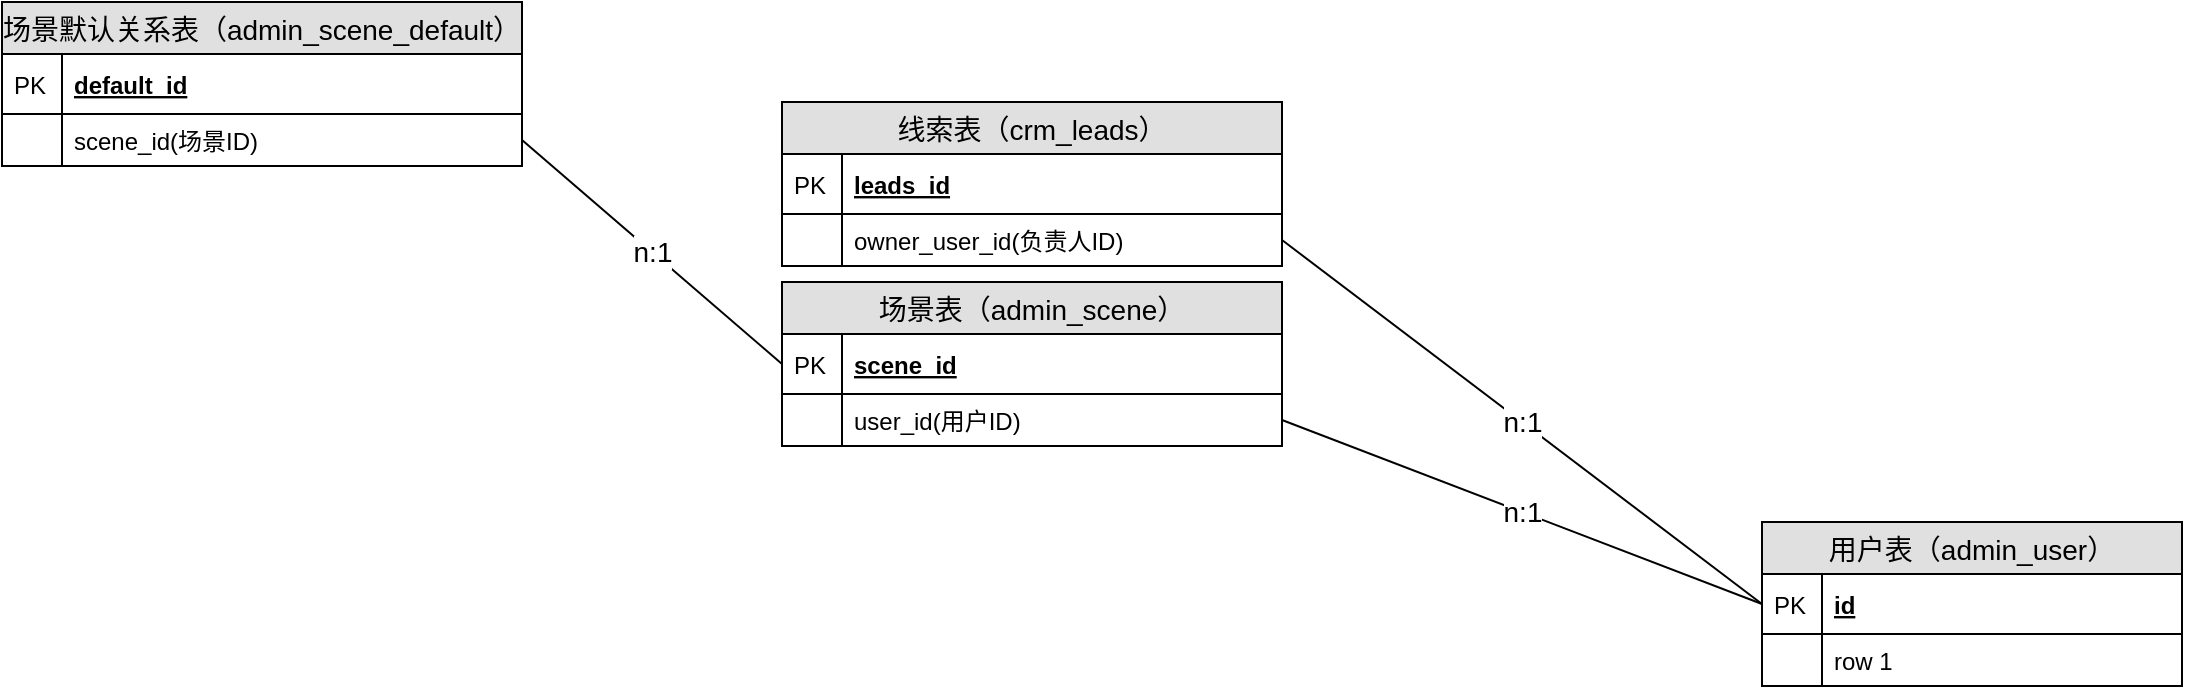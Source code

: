 <mxfile version="12.9.6" type="github">
  <diagram id="C5RBs43oDa-KdzZeNtuy" name="Page-1">
    <mxGraphModel dx="1422" dy="769" grid="1" gridSize="10" guides="1" tooltips="1" connect="1" arrows="1" fold="1" page="1" pageScale="1" pageWidth="1600" pageHeight="1200" math="0" shadow="0">
      <root>
        <mxCell id="WIyWlLk6GJQsqaUBKTNV-0" />
        <mxCell id="WIyWlLk6GJQsqaUBKTNV-1" parent="WIyWlLk6GJQsqaUBKTNV-0" />
        <mxCell id="EePN9EcoQUmpTNSV2LCe-177" value="线索表（crm_leads）" style="swimlane;fontStyle=0;childLayout=stackLayout;horizontal=1;startSize=26;fillColor=#e0e0e0;horizontalStack=0;resizeParent=1;resizeParentMax=0;resizeLast=0;collapsible=1;marginBottom=0;swimlaneFillColor=#ffffff;align=center;fontSize=14;" parent="WIyWlLk6GJQsqaUBKTNV-1" vertex="1">
          <mxGeometry x="700" y="130" width="250" height="82" as="geometry">
            <mxRectangle x="700" y="130" width="160" height="26" as="alternateBounds" />
          </mxGeometry>
        </mxCell>
        <mxCell id="EePN9EcoQUmpTNSV2LCe-178" value="leads_id" style="shape=partialRectangle;top=0;left=0;right=0;bottom=1;align=left;verticalAlign=middle;fillColor=none;spacingLeft=34;spacingRight=4;overflow=hidden;rotatable=0;points=[[0,0.5],[1,0.5]];portConstraint=eastwest;dropTarget=0;fontStyle=5;fontSize=12;" parent="EePN9EcoQUmpTNSV2LCe-177" vertex="1">
          <mxGeometry y="26" width="250" height="30" as="geometry" />
        </mxCell>
        <mxCell id="EePN9EcoQUmpTNSV2LCe-179" value="PK" style="shape=partialRectangle;top=0;left=0;bottom=0;fillColor=none;align=left;verticalAlign=middle;spacingLeft=4;spacingRight=4;overflow=hidden;rotatable=0;points=[];portConstraint=eastwest;part=1;fontSize=12;" parent="EePN9EcoQUmpTNSV2LCe-178" vertex="1" connectable="0">
          <mxGeometry width="30" height="30" as="geometry" />
        </mxCell>
        <mxCell id="EePN9EcoQUmpTNSV2LCe-180" value="owner_user_id(负责人ID)" style="shape=partialRectangle;top=0;left=0;right=0;bottom=0;align=left;verticalAlign=top;fillColor=none;spacingLeft=34;spacingRight=4;overflow=hidden;rotatable=0;points=[[0,0.5],[1,0.5]];portConstraint=eastwest;dropTarget=0;fontSize=12;" parent="EePN9EcoQUmpTNSV2LCe-177" vertex="1">
          <mxGeometry y="56" width="250" height="26" as="geometry" />
        </mxCell>
        <mxCell id="EePN9EcoQUmpTNSV2LCe-181" value="" style="shape=partialRectangle;top=0;left=0;bottom=0;fillColor=none;align=left;verticalAlign=top;spacingLeft=4;spacingRight=4;overflow=hidden;rotatable=0;points=[];portConstraint=eastwest;part=1;fontSize=12;" parent="EePN9EcoQUmpTNSV2LCe-180" vertex="1" connectable="0">
          <mxGeometry width="30" height="26" as="geometry" />
        </mxCell>
        <mxCell id="EePN9EcoQUmpTNSV2LCe-212" value="n:1" style="endArrow=none;html=1;rounded=0;fontSize=14;exitX=1;exitY=0.5;exitDx=0;exitDy=0;entryX=0;entryY=0.5;entryDx=0;entryDy=0;" parent="WIyWlLk6GJQsqaUBKTNV-1" source="EePN9EcoQUmpTNSV2LCe-220" target="EePN9EcoQUmpTNSV2LCe-191" edge="1">
          <mxGeometry relative="1" as="geometry">
            <mxPoint x="870" y="480" as="sourcePoint" />
            <mxPoint x="1080" y="460" as="targetPoint" />
          </mxGeometry>
        </mxCell>
        <mxCell id="EePN9EcoQUmpTNSV2LCe-215" value="n:1" style="endArrow=none;html=1;rounded=0;fontSize=14;exitX=1;exitY=0.5;exitDx=0;exitDy=0;entryX=0;entryY=0.5;entryDx=0;entryDy=0;" parent="WIyWlLk6GJQsqaUBKTNV-1" source="EePN9EcoQUmpTNSV2LCe-180" target="EePN9EcoQUmpTNSV2LCe-192" edge="1">
          <mxGeometry relative="1" as="geometry">
            <mxPoint x="1010" y="250" as="sourcePoint" />
            <mxPoint x="1170" y="250" as="targetPoint" />
          </mxGeometry>
        </mxCell>
        <mxCell id="EePN9EcoQUmpTNSV2LCe-80" value="场景表（admin_scene）" style="swimlane;fontStyle=0;childLayout=stackLayout;horizontal=1;startSize=26;fillColor=#e0e0e0;horizontalStack=0;resizeParent=1;resizeParentMax=0;resizeLast=0;collapsible=1;marginBottom=0;swimlaneFillColor=#ffffff;align=center;fontSize=14;" parent="WIyWlLk6GJQsqaUBKTNV-1" vertex="1">
          <mxGeometry x="700" y="220" width="250" height="82" as="geometry">
            <mxRectangle x="700" y="220" width="170" height="26" as="alternateBounds" />
          </mxGeometry>
        </mxCell>
        <mxCell id="EePN9EcoQUmpTNSV2LCe-81" value="scene_id" style="shape=partialRectangle;top=0;left=0;right=0;bottom=1;align=left;verticalAlign=middle;fillColor=none;spacingLeft=34;spacingRight=4;overflow=hidden;rotatable=0;points=[[0,0.5],[1,0.5]];portConstraint=eastwest;dropTarget=0;fontStyle=5;fontSize=12;" parent="EePN9EcoQUmpTNSV2LCe-80" vertex="1">
          <mxGeometry y="26" width="250" height="30" as="geometry" />
        </mxCell>
        <mxCell id="EePN9EcoQUmpTNSV2LCe-82" value="PK" style="shape=partialRectangle;top=0;left=0;bottom=0;fillColor=none;align=left;verticalAlign=middle;spacingLeft=4;spacingRight=4;overflow=hidden;rotatable=0;points=[];portConstraint=eastwest;part=1;fontSize=12;" parent="EePN9EcoQUmpTNSV2LCe-81" vertex="1" connectable="0">
          <mxGeometry width="30" height="30" as="geometry" />
        </mxCell>
        <mxCell id="EePN9EcoQUmpTNSV2LCe-220" value="user_id(用户ID)" style="shape=partialRectangle;top=0;left=0;right=0;bottom=0;align=left;verticalAlign=top;fillColor=none;spacingLeft=34;spacingRight=4;overflow=hidden;rotatable=0;points=[[0,0.5],[1,0.5]];portConstraint=eastwest;dropTarget=0;fontSize=12;" parent="EePN9EcoQUmpTNSV2LCe-80" vertex="1">
          <mxGeometry y="56" width="250" height="26" as="geometry" />
        </mxCell>
        <mxCell id="EePN9EcoQUmpTNSV2LCe-221" value="" style="shape=partialRectangle;top=0;left=0;bottom=0;fillColor=none;align=left;verticalAlign=top;spacingLeft=4;spacingRight=4;overflow=hidden;rotatable=0;points=[];portConstraint=eastwest;part=1;fontSize=12;" parent="EePN9EcoQUmpTNSV2LCe-220" vertex="1" connectable="0">
          <mxGeometry width="30" height="26" as="geometry" />
        </mxCell>
        <mxCell id="EePN9EcoQUmpTNSV2LCe-191" value="用户表（admin_user）" style="swimlane;fontStyle=0;childLayout=stackLayout;horizontal=1;startSize=26;fillColor=#e0e0e0;horizontalStack=0;resizeParent=1;resizeParentMax=0;resizeLast=0;collapsible=1;marginBottom=0;swimlaneFillColor=#ffffff;align=center;fontSize=14;" parent="WIyWlLk6GJQsqaUBKTNV-1" vertex="1">
          <mxGeometry x="1190" y="340" width="210" height="82" as="geometry">
            <mxRectangle x="1190" y="340" width="180" height="26" as="alternateBounds" />
          </mxGeometry>
        </mxCell>
        <mxCell id="EePN9EcoQUmpTNSV2LCe-192" value="id" style="shape=partialRectangle;top=0;left=0;right=0;bottom=1;align=left;verticalAlign=middle;fillColor=none;spacingLeft=34;spacingRight=4;overflow=hidden;rotatable=0;points=[[0,0.5],[1,0.5]];portConstraint=eastwest;dropTarget=0;fontStyle=5;fontSize=12;" parent="EePN9EcoQUmpTNSV2LCe-191" vertex="1">
          <mxGeometry y="26" width="210" height="30" as="geometry" />
        </mxCell>
        <mxCell id="EePN9EcoQUmpTNSV2LCe-193" value="PK" style="shape=partialRectangle;top=0;left=0;bottom=0;fillColor=none;align=left;verticalAlign=middle;spacingLeft=4;spacingRight=4;overflow=hidden;rotatable=0;points=[];portConstraint=eastwest;part=1;fontSize=12;" parent="EePN9EcoQUmpTNSV2LCe-192" vertex="1" connectable="0">
          <mxGeometry width="30" height="30" as="geometry" />
        </mxCell>
        <mxCell id="EePN9EcoQUmpTNSV2LCe-194" value="row 1" style="shape=partialRectangle;top=0;left=0;right=0;bottom=0;align=left;verticalAlign=top;fillColor=none;spacingLeft=34;spacingRight=4;overflow=hidden;rotatable=0;points=[[0,0.5],[1,0.5]];portConstraint=eastwest;dropTarget=0;fontSize=12;" parent="EePN9EcoQUmpTNSV2LCe-191" vertex="1">
          <mxGeometry y="56" width="210" height="26" as="geometry" />
        </mxCell>
        <mxCell id="EePN9EcoQUmpTNSV2LCe-195" value="" style="shape=partialRectangle;top=0;left=0;bottom=0;fillColor=none;align=left;verticalAlign=top;spacingLeft=4;spacingRight=4;overflow=hidden;rotatable=0;points=[];portConstraint=eastwest;part=1;fontSize=12;" parent="EePN9EcoQUmpTNSV2LCe-194" vertex="1" connectable="0">
          <mxGeometry width="30" height="26" as="geometry" />
        </mxCell>
        <mxCell id="EePN9EcoQUmpTNSV2LCe-226" value="n:1" style="endArrow=none;html=1;rounded=0;fontSize=14;exitX=1;exitY=0.5;exitDx=0;exitDy=0;entryX=0;entryY=0.5;entryDx=0;entryDy=0;" parent="WIyWlLk6GJQsqaUBKTNV-1" source="EePN9EcoQUmpTNSV2LCe-162" target="EePN9EcoQUmpTNSV2LCe-81" edge="1">
          <mxGeometry relative="1" as="geometry">
            <mxPoint x="520" y="290" as="sourcePoint" />
            <mxPoint x="800" y="382" as="targetPoint" />
          </mxGeometry>
        </mxCell>
        <mxCell id="EePN9EcoQUmpTNSV2LCe-159" value="场景默认关系表（admin_scene_default）" style="swimlane;fontStyle=0;childLayout=stackLayout;horizontal=1;startSize=26;fillColor=#e0e0e0;horizontalStack=0;resizeParent=1;resizeParentMax=0;resizeLast=0;collapsible=1;marginBottom=0;swimlaneFillColor=#ffffff;align=center;fontSize=14;" parent="WIyWlLk6GJQsqaUBKTNV-1" vertex="1">
          <mxGeometry x="310" y="80" width="260" height="82" as="geometry">
            <mxRectangle x="310" y="110" width="290" height="26" as="alternateBounds" />
          </mxGeometry>
        </mxCell>
        <mxCell id="EePN9EcoQUmpTNSV2LCe-160" value="default_id" style="shape=partialRectangle;top=0;left=0;right=0;bottom=1;align=left;verticalAlign=middle;fillColor=none;spacingLeft=34;spacingRight=4;overflow=hidden;rotatable=0;points=[[0,0.5],[1,0.5]];portConstraint=eastwest;dropTarget=0;fontStyle=5;fontSize=12;" parent="EePN9EcoQUmpTNSV2LCe-159" vertex="1">
          <mxGeometry y="26" width="260" height="30" as="geometry" />
        </mxCell>
        <mxCell id="EePN9EcoQUmpTNSV2LCe-161" value="PK" style="shape=partialRectangle;top=0;left=0;bottom=0;fillColor=none;align=left;verticalAlign=middle;spacingLeft=4;spacingRight=4;overflow=hidden;rotatable=0;points=[];portConstraint=eastwest;part=1;fontSize=12;" parent="EePN9EcoQUmpTNSV2LCe-160" vertex="1" connectable="0">
          <mxGeometry width="30" height="30" as="geometry" />
        </mxCell>
        <mxCell id="EePN9EcoQUmpTNSV2LCe-162" value="scene_id(场景ID)" style="shape=partialRectangle;top=0;left=0;right=0;bottom=0;align=left;verticalAlign=top;fillColor=none;spacingLeft=34;spacingRight=4;overflow=hidden;rotatable=0;points=[[0,0.5],[1,0.5]];portConstraint=eastwest;dropTarget=0;fontSize=12;" parent="EePN9EcoQUmpTNSV2LCe-159" vertex="1">
          <mxGeometry y="56" width="260" height="26" as="geometry" />
        </mxCell>
        <mxCell id="EePN9EcoQUmpTNSV2LCe-163" value="" style="shape=partialRectangle;top=0;left=0;bottom=0;fillColor=none;align=left;verticalAlign=top;spacingLeft=4;spacingRight=4;overflow=hidden;rotatable=0;points=[];portConstraint=eastwest;part=1;fontSize=12;" parent="EePN9EcoQUmpTNSV2LCe-162" vertex="1" connectable="0">
          <mxGeometry width="30" height="26" as="geometry" />
        </mxCell>
      </root>
    </mxGraphModel>
  </diagram>
</mxfile>
